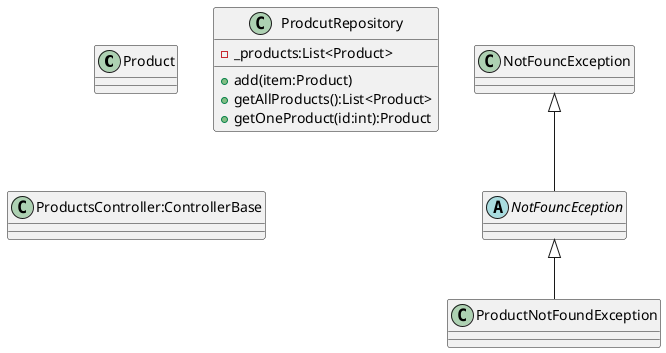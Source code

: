 @startuml
class Product{

}
class ProdcutRepository{
    - _products:List<Product>
    + add(item:Product)
    + getAllProducts():List<Product>
    + getOneProduct(id:int):Product
}
class ProductsController:ControllerBase{

}
abstract class NotFouncEception extends NotFouncException{

 }
class ProductNotFoundException extends NotFouncEception{
    
}
@enduml